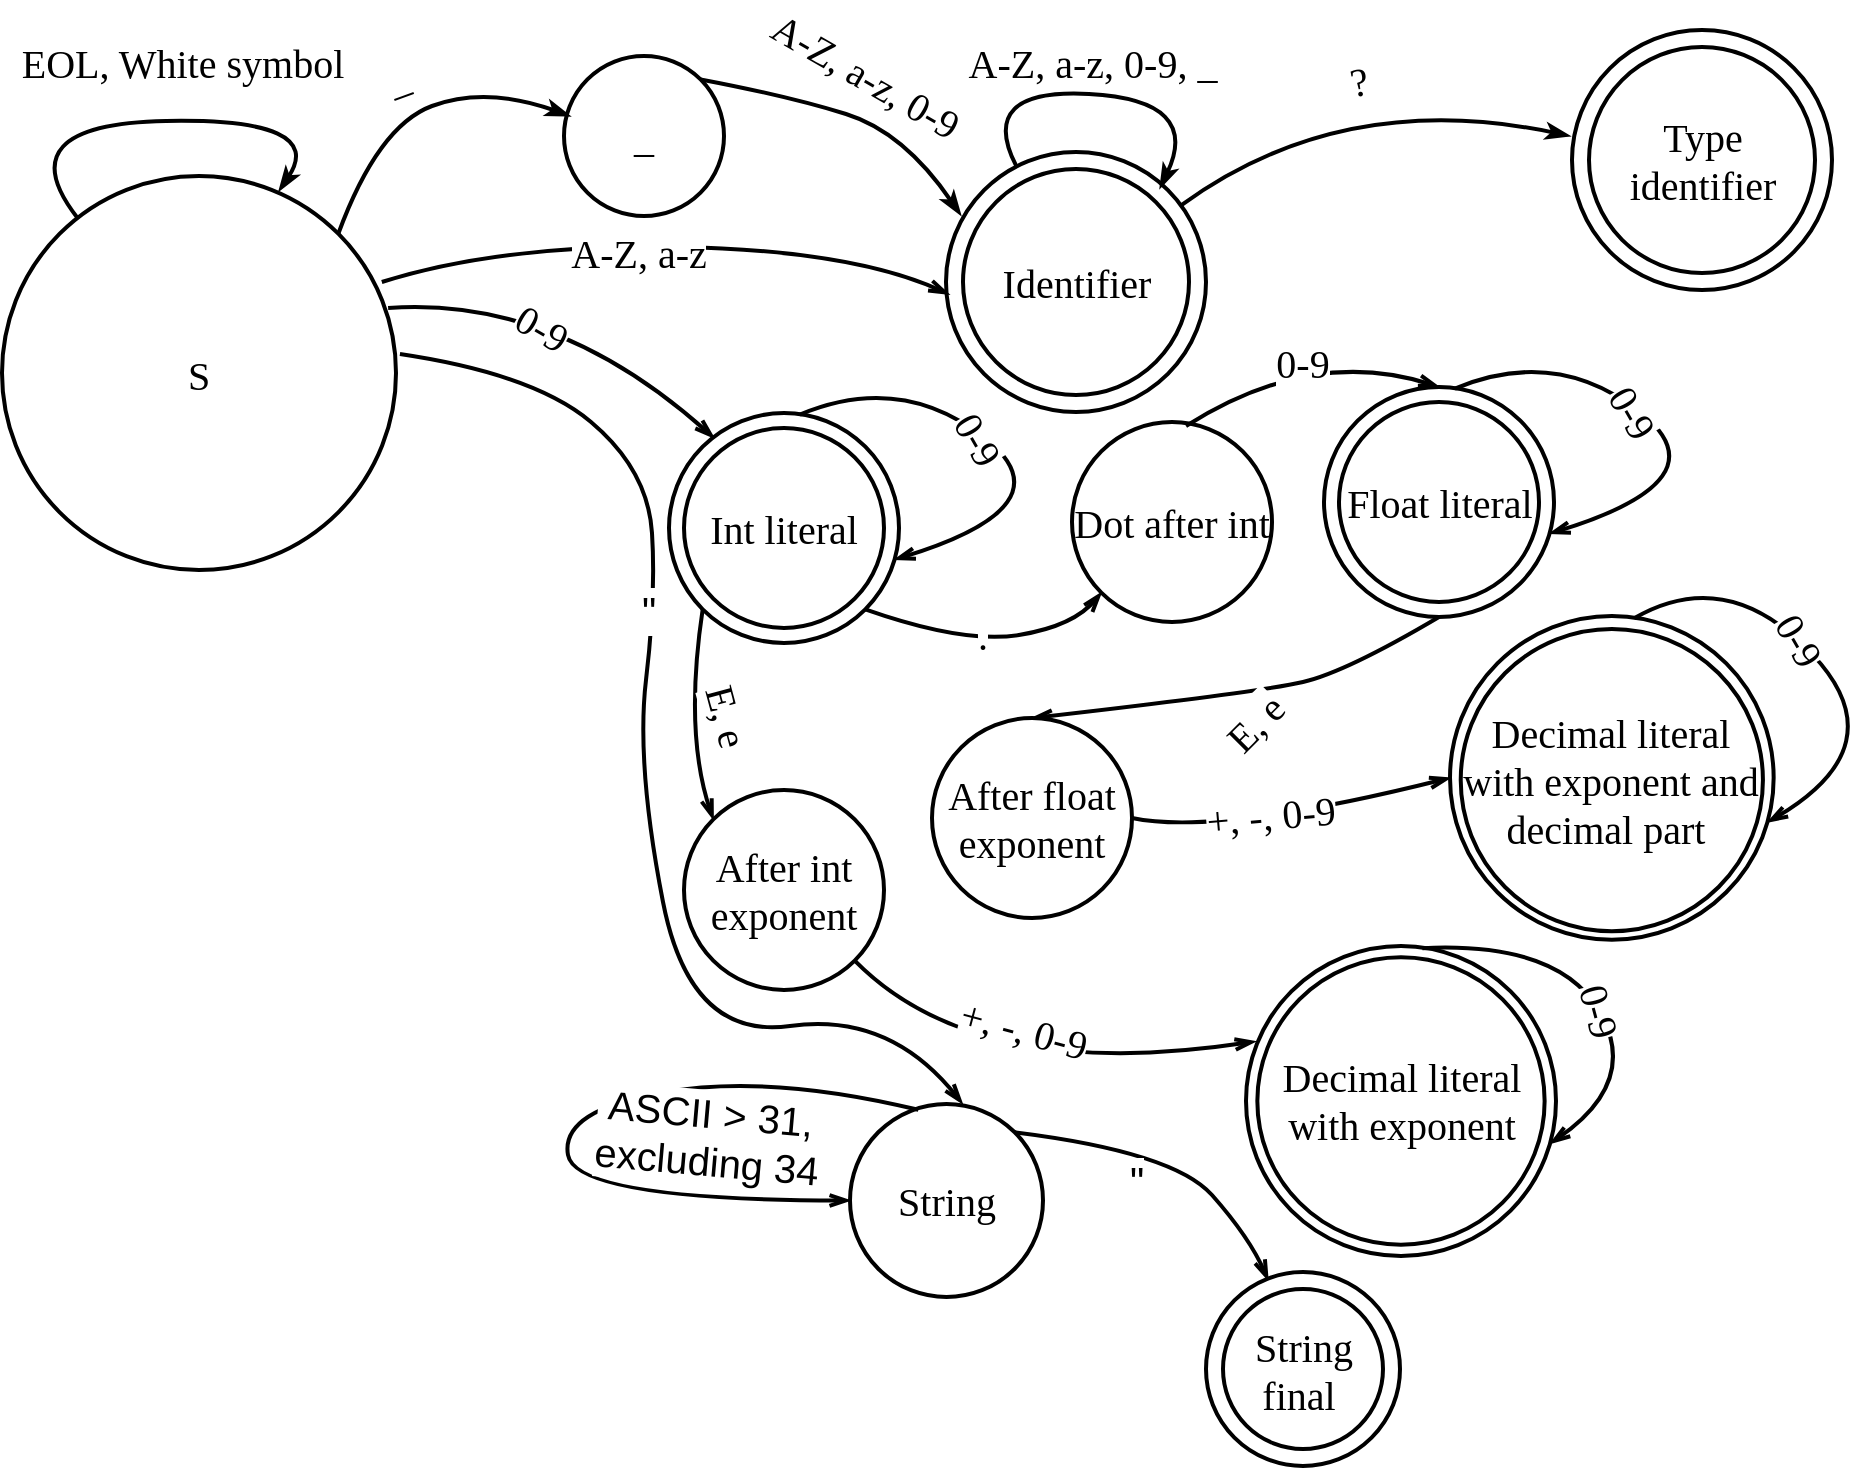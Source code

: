 <mxfile>
    <diagram id="laTX--b3g8E6JttoVayZ" name="Page-1">
        <mxGraphModel dx="1010" dy="908" grid="0" gridSize="10" guides="1" tooltips="1" connect="1" arrows="1" fold="1" page="0" pageScale="1" pageWidth="850" pageHeight="1100" math="0" shadow="0">
            <root>
                <mxCell id="0"/>
                <mxCell id="1" parent="0"/>
                <mxCell id="2" value="&lt;font face=&quot;Times New Roman&quot; style=&quot;font-size: 20px;&quot;&gt;S&lt;/font&gt;" style="ellipse;whiteSpace=wrap;html=1;aspect=fixed;strokeWidth=2;" parent="1" vertex="1">
                    <mxGeometry x="7" y="8" width="197" height="197" as="geometry"/>
                </mxCell>
                <mxCell id="3" value="&lt;font face=&quot;Times New Roman&quot; style=&quot;font-size: 20px;&quot;&gt;Identifikator&lt;/font&gt;" style="ellipse;whiteSpace=wrap;html=1;aspect=fixed;perimeterSpacing=0;strokeWidth=2;" parent="1" vertex="1">
                    <mxGeometry x="479" y="-4" width="130" height="130" as="geometry"/>
                </mxCell>
                <mxCell id="5" value="" style="curved=1;endArrow=classicThin;html=1;fontFamily=Times New Roman;fontSize=20;entryX=0.703;entryY=0.038;entryDx=0;entryDy=0;strokeWidth=2;entryPerimeter=0;endFill=1;" parent="1" source="2" target="2" edge="1">
                    <mxGeometry width="50" height="50" relative="1" as="geometry">
                        <mxPoint x="167" y="204" as="sourcePoint"/>
                        <mxPoint x="240" y="48" as="targetPoint"/>
                        <Array as="points">
                            <mxPoint x="8" y="-18"/>
                            <mxPoint x="170" y="-21"/>
                        </Array>
                    </mxGeometry>
                </mxCell>
                <mxCell id="6" value="EOL, White symbol" style="text;html=1;align=center;verticalAlign=middle;resizable=0;points=[];autosize=1;strokeColor=none;fillColor=none;fontSize=20;fontFamily=Times New Roman;" parent="1" vertex="1">
                    <mxGeometry x="7" y="-67" width="179" height="36" as="geometry"/>
                </mxCell>
                <mxCell id="8" value="_" style="ellipse;whiteSpace=wrap;html=1;aspect=fixed;strokeWidth=2;fontFamily=Times New Roman;fontSize=20;" parent="1" vertex="1">
                    <mxGeometry x="288" y="-52" width="80" height="80" as="geometry"/>
                </mxCell>
                <mxCell id="9" value="" style="curved=1;endArrow=classicThin;html=1;fontFamily=Times New Roman;fontSize=20;exitX=1;exitY=0;exitDx=0;exitDy=0;entryX=0.038;entryY=0.375;entryDx=0;entryDy=0;strokeWidth=2;entryPerimeter=0;endFill=1;" parent="1" source="2" target="8" edge="1">
                    <mxGeometry width="50" height="50" relative="1" as="geometry">
                        <mxPoint x="135.645" y="61.645" as="sourcePoint"/>
                        <mxPoint x="206.355" y="61.645" as="targetPoint"/>
                        <Array as="points">
                            <mxPoint x="195" y="-17"/>
                            <mxPoint x="249" y="-37"/>
                        </Array>
                    </mxGeometry>
                </mxCell>
                <mxCell id="11" value="_" style="edgeLabel;html=1;align=center;verticalAlign=middle;resizable=0;points=[];fontSize=20;fontFamily=Times New Roman;labelBorderColor=none;spacingTop=0;rotation=-20;" parent="9" vertex="1" connectable="0">
                    <mxGeometry x="-0.27" y="-1" relative="1" as="geometry">
                        <mxPoint x="7" y="-25" as="offset"/>
                    </mxGeometry>
                </mxCell>
                <mxCell id="12" value="" style="curved=1;endArrow=classicThin;html=1;fontFamily=Times New Roman;fontSize=20;exitX=1;exitY=0;exitDx=0;exitDy=0;entryX=0.057;entryY=0.243;entryDx=0;entryDy=0;strokeWidth=2;entryPerimeter=0;endFill=1;" parent="1" source="8" target="3" edge="1">
                    <mxGeometry width="50" height="50" relative="1" as="geometry">
                        <mxPoint x="185.15" y="46.85" as="sourcePoint"/>
                        <mxPoint x="308.68" y="-1.12" as="targetPoint"/>
                        <Array as="points">
                            <mxPoint x="400" y="-32"/>
                            <mxPoint x="458" y="-14"/>
                        </Array>
                    </mxGeometry>
                </mxCell>
                <mxCell id="13" value="A-Z, a-z, 0-9" style="edgeLabel;html=1;align=center;verticalAlign=middle;resizable=0;points=[];fontSize=20;fontFamily=Times New Roman;labelBorderColor=none;spacingTop=0;rotation=30;" parent="12" vertex="1" connectable="0">
                    <mxGeometry x="-0.27" y="-1" relative="1" as="geometry">
                        <mxPoint x="27" y="-16" as="offset"/>
                    </mxGeometry>
                </mxCell>
                <mxCell id="14" value="" style="curved=1;endArrow=classicThin;html=1;fontFamily=Times New Roman;fontSize=20;strokeWidth=2;endFill=1;" parent="1" source="3" edge="1">
                    <mxGeometry width="50" height="50" relative="1" as="geometry">
                        <mxPoint x="530.004" y="-41.284" as="sourcePoint"/>
                        <mxPoint x="586" y="14" as="targetPoint"/>
                        <Array as="points">
                            <mxPoint x="494" y="-36"/>
                            <mxPoint x="607" y="-30"/>
                        </Array>
                    </mxGeometry>
                </mxCell>
                <mxCell id="15" value="A-Z, a-z, 0-9, _" style="edgeLabel;html=1;align=center;verticalAlign=middle;resizable=0;points=[];fontSize=20;fontFamily=Times New Roman;labelBorderColor=none;spacingTop=0;rotation=0;" parent="14" vertex="1" connectable="0">
                    <mxGeometry x="-0.27" y="-1" relative="1" as="geometry">
                        <mxPoint x="27" y="-16" as="offset"/>
                    </mxGeometry>
                </mxCell>
                <mxCell id="16" value="" style="curved=1;endArrow=openThin;html=1;fontFamily=Times New Roman;fontSize=20;exitX=0.964;exitY=0.269;exitDx=0;exitDy=0;entryX=0.011;entryY=0.547;entryDx=0;entryDy=0;strokeWidth=2;exitPerimeter=0;entryPerimeter=0;endFill=0;" parent="1" source="2" target="3" edge="1">
                    <mxGeometry width="50" height="50" relative="1" as="geometry">
                        <mxPoint x="373.284" y="-18.284" as="sourcePoint"/>
                        <mxPoint x="496.41" y="37.59" as="targetPoint"/>
                        <Array as="points">
                            <mxPoint x="257" y="42"/>
                            <mxPoint x="432" y="45"/>
                        </Array>
                    </mxGeometry>
                </mxCell>
                <mxCell id="17" value="A-Z, a-z" style="edgeLabel;html=1;align=center;verticalAlign=middle;resizable=0;points=[];fontSize=20;fontFamily=Times New Roman;labelBorderColor=none;spacingTop=0;rotation=0;labelBackgroundColor=default;" parent="16" vertex="1" connectable="0">
                    <mxGeometry x="-0.27" y="-1" relative="1" as="geometry">
                        <mxPoint x="24" y="2" as="offset"/>
                    </mxGeometry>
                </mxCell>
                <mxCell id="18" value="&lt;span style=&quot;font-family: &amp;quot;Times New Roman&amp;quot;; font-size: 20px;&quot;&gt;Identifier&lt;/span&gt;" style="ellipse;whiteSpace=wrap;html=1;aspect=fixed;perimeterSpacing=0;strokeWidth=2;" parent="1" vertex="1">
                    <mxGeometry x="487.5" y="4.5" width="113" height="113" as="geometry"/>
                </mxCell>
                <mxCell id="21" value="" style="group" vertex="1" connectable="0" parent="1">
                    <mxGeometry x="792" y="-65" width="130" height="130" as="geometry"/>
                </mxCell>
                <mxCell id="20" value="&lt;font face=&quot;Times New Roman&quot; style=&quot;font-size: 20px;&quot;&gt;Identifikator&lt;/font&gt;" style="ellipse;whiteSpace=wrap;html=1;aspect=fixed;perimeterSpacing=0;strokeWidth=2;" vertex="1" parent="21">
                    <mxGeometry width="130" height="130" as="geometry"/>
                </mxCell>
                <mxCell id="19" value="&lt;span style=&quot;font-family: &amp;quot;Times New Roman&amp;quot;; font-size: 20px;&quot;&gt;Type identifier&lt;/span&gt;" style="ellipse;whiteSpace=wrap;html=1;aspect=fixed;perimeterSpacing=0;strokeWidth=2;" vertex="1" parent="21">
                    <mxGeometry x="8.5" y="8.5" width="113" height="113" as="geometry"/>
                </mxCell>
                <mxCell id="22" value="" style="curved=1;endArrow=classicThin;html=1;fontFamily=Times New Roman;fontSize=20;strokeWidth=2;endFill=1;" edge="1" parent="1" source="3">
                    <mxGeometry width="50" height="50" relative="1" as="geometry">
                        <mxPoint x="664" y="65" as="sourcePoint"/>
                        <mxPoint x="791" y="-12" as="targetPoint"/>
                        <Array as="points">
                            <mxPoint x="677" y="-36"/>
                        </Array>
                    </mxGeometry>
                </mxCell>
                <mxCell id="23" value="?" style="edgeLabel;html=1;align=center;verticalAlign=middle;resizable=0;points=[];fontSize=20;fontFamily=Times New Roman;labelBorderColor=none;spacingTop=0;rotation=-10;" vertex="1" connectable="0" parent="22">
                    <mxGeometry x="-0.27" y="-1" relative="1" as="geometry">
                        <mxPoint x="24" y="-17" as="offset"/>
                    </mxGeometry>
                </mxCell>
                <mxCell id="25" value="" style="curved=1;endArrow=openThin;html=1;fontFamily=Times New Roman;fontSize=20;exitX=0.98;exitY=0.335;exitDx=0;exitDy=0;strokeWidth=2;exitPerimeter=0;endFill=0;entryX=0.196;entryY=0.109;entryDx=0;entryDy=0;entryPerimeter=0;" edge="1" parent="1" source="2" target="30">
                    <mxGeometry width="50" height="50" relative="1" as="geometry">
                        <mxPoint x="204.004" y="79.117" as="sourcePoint"/>
                        <mxPoint x="363" y="148" as="targetPoint"/>
                        <Array as="points">
                            <mxPoint x="284" y="68"/>
                        </Array>
                    </mxGeometry>
                </mxCell>
                <mxCell id="26" value="0-9" style="edgeLabel;html=1;align=center;verticalAlign=middle;resizable=0;points=[];fontSize=20;fontFamily=Times New Roman;labelBorderColor=none;spacingTop=0;rotation=30;" vertex="1" connectable="0" parent="25">
                    <mxGeometry x="-0.27" y="-1" relative="1" as="geometry">
                        <mxPoint x="7" y="13" as="offset"/>
                    </mxGeometry>
                </mxCell>
                <mxCell id="31" value="" style="group" vertex="1" connectable="0" parent="1">
                    <mxGeometry x="340.5" y="126.5" width="115" height="115" as="geometry"/>
                </mxCell>
                <mxCell id="30" value="Int literal" style="ellipse;whiteSpace=wrap;html=1;aspect=fixed;strokeWidth=2;fontFamily=Times New Roman;fontSize=20;" vertex="1" parent="31">
                    <mxGeometry width="115" height="115" as="geometry"/>
                </mxCell>
                <mxCell id="27" value="Int literal" style="ellipse;whiteSpace=wrap;html=1;aspect=fixed;strokeWidth=2;fontFamily=Times New Roman;fontSize=20;" vertex="1" parent="31">
                    <mxGeometry x="7.5" y="7.5" width="100" height="100" as="geometry"/>
                </mxCell>
                <mxCell id="28" value="" style="curved=1;endArrow=openThin;html=1;fontFamily=Times New Roman;fontSize=20;exitX=0.569;exitY=0.007;exitDx=0;exitDy=0;strokeWidth=2;endFill=0;entryX=0.982;entryY=0.637;entryDx=0;entryDy=0;entryPerimeter=0;exitPerimeter=0;" edge="1" parent="31" source="30" target="30">
                    <mxGeometry width="50" height="50" relative="1" as="geometry">
                        <mxPoint x="210.06" y="83.995" as="sourcePoint"/>
                        <mxPoint x="367.6" y="99.8" as="targetPoint"/>
                        <Array as="points">
                            <mxPoint x="116.5" y="-20.5"/>
                            <mxPoint x="200.5" y="46.5"/>
                        </Array>
                    </mxGeometry>
                </mxCell>
                <mxCell id="29" value="0-9" style="edgeLabel;html=1;align=center;verticalAlign=middle;resizable=0;points=[];fontSize=20;fontFamily=Times New Roman;labelBorderColor=none;spacingTop=0;rotation=60;" vertex="1" connectable="0" parent="28">
                    <mxGeometry x="-0.27" y="-1" relative="1" as="geometry">
                        <mxPoint x="10" y="8" as="offset"/>
                    </mxGeometry>
                </mxCell>
                <mxCell id="32" value="" style="curved=1;endArrow=openThin;html=1;fontFamily=Times New Roman;fontSize=20;exitX=1;exitY=1;exitDx=0;exitDy=0;strokeWidth=2;endFill=0;entryX=0;entryY=1;entryDx=0;entryDy=0;" edge="1" parent="1" source="30" target="62">
                    <mxGeometry width="50" height="50" relative="1" as="geometry">
                        <mxPoint x="415.935" y="137.305" as="sourcePoint"/>
                        <mxPoint x="545" y="186" as="targetPoint"/>
                        <Array as="points">
                            <mxPoint x="488" y="242"/>
                            <mxPoint x="543" y="233"/>
                        </Array>
                    </mxGeometry>
                </mxCell>
                <mxCell id="33" value="." style="edgeLabel;html=1;align=center;verticalAlign=middle;resizable=0;points=[];fontSize=20;fontFamily=Times New Roman;labelBorderColor=none;spacingTop=0;rotation=0;" vertex="1" connectable="0" parent="32">
                    <mxGeometry x="-0.27" y="-1" relative="1" as="geometry">
                        <mxPoint x="14" y="-5" as="offset"/>
                    </mxGeometry>
                </mxCell>
                <mxCell id="34" value="" style="group" vertex="1" connectable="0" parent="1">
                    <mxGeometry x="668" y="113.5" width="115" height="115" as="geometry"/>
                </mxCell>
                <mxCell id="35" value="Int literal" style="ellipse;whiteSpace=wrap;html=1;aspect=fixed;strokeWidth=2;fontFamily=Times New Roman;fontSize=20;" vertex="1" parent="34">
                    <mxGeometry width="115" height="115" as="geometry"/>
                </mxCell>
                <mxCell id="36" value="Float literal" style="ellipse;whiteSpace=wrap;html=1;aspect=fixed;strokeWidth=2;fontFamily=Times New Roman;fontSize=20;" vertex="1" parent="34">
                    <mxGeometry x="7.5" y="7.5" width="100" height="100" as="geometry"/>
                </mxCell>
                <mxCell id="37" value="" style="curved=1;endArrow=openThin;html=1;fontFamily=Times New Roman;fontSize=20;exitX=0.569;exitY=0.007;exitDx=0;exitDy=0;strokeWidth=2;endFill=0;entryX=0.982;entryY=0.637;entryDx=0;entryDy=0;entryPerimeter=0;exitPerimeter=0;" edge="1" parent="34" source="35" target="35">
                    <mxGeometry width="50" height="50" relative="1" as="geometry">
                        <mxPoint x="210.06" y="83.995" as="sourcePoint"/>
                        <mxPoint x="367.6" y="99.8" as="targetPoint"/>
                        <Array as="points">
                            <mxPoint x="116.5" y="-20.5"/>
                            <mxPoint x="200.5" y="46.5"/>
                        </Array>
                    </mxGeometry>
                </mxCell>
                <mxCell id="38" value="0-9" style="edgeLabel;html=1;align=center;verticalAlign=middle;resizable=0;points=[];fontSize=20;fontFamily=Times New Roman;labelBorderColor=none;spacingTop=0;rotation=60;" vertex="1" connectable="0" parent="37">
                    <mxGeometry x="-0.27" y="-1" relative="1" as="geometry">
                        <mxPoint x="10" y="8" as="offset"/>
                    </mxGeometry>
                </mxCell>
                <mxCell id="42" value="" style="curved=1;endArrow=openThin;html=1;fontFamily=Times New Roman;fontSize=20;strokeWidth=2;endFill=0;entryX=0;entryY=0;entryDx=0;entryDy=0;exitX=0;exitY=1;exitDx=0;exitDy=0;" edge="1" parent="1" source="30" target="41">
                    <mxGeometry width="50" height="50" relative="1" as="geometry">
                        <mxPoint x="447" y="258" as="sourcePoint"/>
                        <mxPoint x="458.7" y="348.01" as="targetPoint"/>
                        <Array as="points">
                            <mxPoint x="348" y="287"/>
                        </Array>
                    </mxGeometry>
                </mxCell>
                <mxCell id="43" value="E, e" style="edgeLabel;html=1;align=center;verticalAlign=middle;resizable=0;points=[];fontSize=20;fontFamily=Times New Roman;labelBorderColor=none;spacingTop=0;rotation=75;" vertex="1" connectable="0" parent="42">
                    <mxGeometry x="-0.27" y="-1" relative="1" as="geometry">
                        <mxPoint x="20" y="14" as="offset"/>
                    </mxGeometry>
                </mxCell>
                <mxCell id="41" value="After int exponent" style="ellipse;whiteSpace=wrap;html=1;aspect=fixed;strokeWidth=2;fontFamily=Times New Roman;fontSize=20;" vertex="1" parent="1">
                    <mxGeometry x="348" y="315" width="100" height="100" as="geometry"/>
                </mxCell>
                <mxCell id="55" value="" style="curved=1;endArrow=openThin;html=1;fontFamily=Times New Roman;fontSize=20;strokeWidth=2;endFill=0;entryX=0;entryY=0.5;entryDx=0;entryDy=0;exitX=1;exitY=0.5;exitDx=0;exitDy=0;" edge="1" parent="1" source="61" target="50">
                    <mxGeometry width="50" height="50" relative="1" as="geometry">
                        <mxPoint x="555" y="315" as="sourcePoint"/>
                        <mxPoint x="558" y="468" as="targetPoint"/>
                        <Array as="points">
                            <mxPoint x="615" y="338"/>
                        </Array>
                    </mxGeometry>
                </mxCell>
                <mxCell id="56" value="+, -, 0-9" style="edgeLabel;html=1;align=center;verticalAlign=middle;resizable=0;points=[];fontSize=20;fontFamily=Times New Roman;labelBorderColor=none;spacingTop=0;rotation=-5;" vertex="1" connectable="0" parent="55">
                    <mxGeometry x="-0.27" y="-1" relative="1" as="geometry">
                        <mxPoint x="10" y="-8" as="offset"/>
                    </mxGeometry>
                </mxCell>
                <mxCell id="57" value="" style="curved=1;endArrow=openThin;html=1;fontFamily=Times New Roman;fontSize=20;strokeWidth=2;endFill=0;exitX=1;exitY=1;exitDx=0;exitDy=0;entryX=0.03;entryY=0.308;entryDx=0;entryDy=0;entryPerimeter=0;" edge="1" parent="1" source="41" target="45">
                    <mxGeometry width="50" height="50" relative="1" as="geometry">
                        <mxPoint x="579" y="340" as="sourcePoint"/>
                        <mxPoint x="675" y="439" as="targetPoint"/>
                        <Array as="points">
                            <mxPoint x="494" y="462"/>
                        </Array>
                    </mxGeometry>
                </mxCell>
                <mxCell id="58" value="+, -, 0-9" style="edgeLabel;html=1;align=center;verticalAlign=middle;resizable=0;points=[];fontSize=20;fontFamily=Times New Roman;labelBorderColor=none;spacingTop=0;rotation=15;" vertex="1" connectable="0" parent="57">
                    <mxGeometry x="-0.27" y="-1" relative="1" as="geometry">
                        <mxPoint x="27" y="-27" as="offset"/>
                    </mxGeometry>
                </mxCell>
                <mxCell id="59" value="" style="curved=1;endArrow=openThin;html=1;fontFamily=Times New Roman;fontSize=20;strokeWidth=2;endFill=0;exitX=0.5;exitY=1;exitDx=0;exitDy=0;entryX=0.5;entryY=0;entryDx=0;entryDy=0;" edge="1" parent="1" source="35" target="61">
                    <mxGeometry width="50" height="50" relative="1" as="geometry">
                        <mxPoint x="408" y="251.5" as="sourcePoint"/>
                        <mxPoint x="529" y="291" as="targetPoint"/>
                        <Array as="points">
                            <mxPoint x="679" y="256"/>
                            <mxPoint x="636" y="266"/>
                        </Array>
                    </mxGeometry>
                </mxCell>
                <mxCell id="60" value="E, e" style="edgeLabel;html=1;align=center;verticalAlign=middle;resizable=0;points=[];fontSize=20;fontFamily=Times New Roman;labelBorderColor=none;spacingTop=0;rotation=-45;" vertex="1" connectable="0" parent="59">
                    <mxGeometry x="-0.27" y="-1" relative="1" as="geometry">
                        <mxPoint x="-23" y="21" as="offset"/>
                    </mxGeometry>
                </mxCell>
                <mxCell id="61" value="After float exponent" style="ellipse;whiteSpace=wrap;html=1;aspect=fixed;strokeWidth=2;fontFamily=Times New Roman;fontSize=20;" vertex="1" parent="1">
                    <mxGeometry x="472" y="279" width="100" height="100" as="geometry"/>
                </mxCell>
                <mxCell id="62" value="Dot after int" style="ellipse;whiteSpace=wrap;html=1;aspect=fixed;strokeWidth=2;fontFamily=Times New Roman;fontSize=20;" vertex="1" parent="1">
                    <mxGeometry x="542" y="131" width="100" height="100" as="geometry"/>
                </mxCell>
                <mxCell id="66" value="" style="curved=1;endArrow=openThin;html=1;fontFamily=Times New Roman;fontSize=20;exitX=0.57;exitY=0.02;exitDx=0;exitDy=0;strokeWidth=2;endFill=0;entryX=0.5;entryY=0;entryDx=0;entryDy=0;exitPerimeter=0;" edge="1" parent="1" source="62" target="35">
                    <mxGeometry width="50" height="50" relative="1" as="geometry">
                        <mxPoint x="448.659" y="234.659" as="sourcePoint"/>
                        <mxPoint x="566.645" y="226.355" as="targetPoint"/>
                        <Array as="points">
                            <mxPoint x="662" y="93"/>
                        </Array>
                    </mxGeometry>
                </mxCell>
                <mxCell id="67" value="0-9" style="edgeLabel;html=1;align=center;verticalAlign=middle;resizable=0;points=[];fontSize=20;fontFamily=Times New Roman;labelBorderColor=none;spacingTop=0;rotation=0;" vertex="1" connectable="0" parent="66">
                    <mxGeometry x="-0.27" y="-1" relative="1" as="geometry">
                        <mxPoint x="14" y="-5" as="offset"/>
                    </mxGeometry>
                </mxCell>
                <mxCell id="45" value="Int literal" style="ellipse;whiteSpace=wrap;html=1;aspect=fixed;strokeWidth=2;fontFamily=Times New Roman;fontSize=20;" vertex="1" parent="1">
                    <mxGeometry x="629" y="393" width="155" height="155" as="geometry"/>
                </mxCell>
                <mxCell id="46" value="&lt;font style=&quot;font-size: 20px;&quot;&gt;Decimal literal with exponent&lt;/font&gt;" style="ellipse;whiteSpace=wrap;html=1;aspect=fixed;strokeWidth=2;fontFamily=Times New Roman;fontSize=20;" vertex="1" parent="1">
                    <mxGeometry x="634.67" y="398.67" width="143.65" height="143.65" as="geometry"/>
                </mxCell>
                <mxCell id="47" value="" style="curved=1;endArrow=openThin;html=1;fontFamily=Times New Roman;fontSize=20;exitX=0.569;exitY=0.007;exitDx=0;exitDy=0;strokeWidth=2;endFill=0;entryX=0.982;entryY=0.637;entryDx=0;entryDy=0;entryPerimeter=0;exitPerimeter=0;" edge="1" parent="1" source="45" target="45">
                    <mxGeometry width="50" height="50" relative="1" as="geometry">
                        <mxPoint x="893.939" y="514.333" as="sourcePoint"/>
                        <mxPoint x="1076.137" y="533.024" as="targetPoint"/>
                        <Array as="points">
                            <mxPoint x="785.735" y="390.757"/>
                            <mxPoint x="826" y="461"/>
                        </Array>
                    </mxGeometry>
                </mxCell>
                <mxCell id="48" value="0-9" style="edgeLabel;html=1;align=center;verticalAlign=middle;resizable=0;points=[];fontSize=20;fontFamily=Times New Roman;labelBorderColor=none;spacingTop=0;rotation=75;" vertex="1" connectable="0" parent="47">
                    <mxGeometry x="-0.27" y="-1" relative="1" as="geometry">
                        <mxPoint x="19" y="28" as="offset"/>
                    </mxGeometry>
                </mxCell>
                <mxCell id="54" value="" style="group" vertex="1" connectable="0" parent="1">
                    <mxGeometry x="731" y="228" width="161.83" height="164.12" as="geometry"/>
                </mxCell>
                <mxCell id="50" value="Int literal" style="ellipse;whiteSpace=wrap;html=1;aspect=fixed;strokeWidth=2;fontFamily=Times New Roman;fontSize=20;" vertex="1" parent="54">
                    <mxGeometry width="161.83" height="161.83" as="geometry"/>
                </mxCell>
                <mxCell id="52" value="" style="curved=1;endArrow=openThin;html=1;fontFamily=Times New Roman;fontSize=20;exitX=0.569;exitY=0.007;exitDx=0;exitDy=0;strokeWidth=2;endFill=0;entryX=0.982;entryY=0.637;entryDx=0;entryDy=0;entryPerimeter=0;exitPerimeter=0;" edge="1" parent="54" source="50" target="50">
                    <mxGeometry width="50" height="50" relative="1" as="geometry">
                        <mxPoint x="289.779" y="127.512" as="sourcePoint"/>
                        <mxPoint x="507.106" y="151.505" as="targetPoint"/>
                        <Array as="points">
                            <mxPoint x="139" y="-26"/>
                            <mxPoint x="224" y="65"/>
                        </Array>
                    </mxGeometry>
                </mxCell>
                <mxCell id="53" value="0-9" style="edgeLabel;html=1;align=center;verticalAlign=middle;resizable=0;points=[];fontSize=20;fontFamily=Times New Roman;labelBorderColor=none;spacingTop=0;rotation=60;" vertex="1" connectable="0" parent="52">
                    <mxGeometry x="-0.27" y="-1" relative="1" as="geometry">
                        <mxPoint x="10" y="8" as="offset"/>
                    </mxGeometry>
                </mxCell>
                <mxCell id="51" value="Decimal literal&lt;br&gt;with exponent and decimal part&amp;nbsp;" style="ellipse;whiteSpace=wrap;html=1;aspect=fixed;strokeWidth=2;fontFamily=Times New Roman;fontSize=20;" vertex="1" parent="54">
                    <mxGeometry x="5.36" y="6.5" width="151.11" height="151.11" as="geometry"/>
                </mxCell>
                <mxCell id="68" value="String" style="ellipse;whiteSpace=wrap;html=1;aspect=fixed;strokeWidth=2;fontFamily=Times New Roman;fontSize=20;" vertex="1" parent="1">
                    <mxGeometry x="431" y="472" width="96.5" height="96.5" as="geometry"/>
                </mxCell>
                <mxCell id="69" value="" style="curved=1;endArrow=openThin;html=1;fontFamily=Times New Roman;fontSize=20;exitX=1.01;exitY=0.452;exitDx=0;exitDy=0;strokeWidth=2;exitPerimeter=0;endFill=0;entryX=0.582;entryY=-0.002;entryDx=0;entryDy=0;entryPerimeter=0;" edge="1" parent="1" source="2" target="68">
                    <mxGeometry width="50" height="50" relative="1" as="geometry">
                        <mxPoint x="210.06" y="83.995" as="sourcePoint"/>
                        <mxPoint x="298" y="191" as="targetPoint"/>
                        <Array as="points">
                            <mxPoint x="273" y="107"/>
                            <mxPoint x="330" y="155"/>
                            <mxPoint x="334" y="218"/>
                            <mxPoint x="324" y="302"/>
                            <mxPoint x="351" y="440"/>
                            <mxPoint x="451" y="426"/>
                        </Array>
                    </mxGeometry>
                </mxCell>
                <mxCell id="72" value="&quot;" style="edgeLabel;html=1;align=center;verticalAlign=middle;resizable=0;points=[];fontSize=20;" vertex="1" connectable="0" parent="69">
                    <mxGeometry x="-0.244" y="-13" relative="1" as="geometry">
                        <mxPoint x="11" y="-9" as="offset"/>
                    </mxGeometry>
                </mxCell>
                <mxCell id="73" value="" style="curved=1;endArrow=openThin;html=1;fontFamily=Times New Roman;fontSize=20;exitX=0.354;exitY=0.03;exitDx=0;exitDy=0;strokeWidth=2;endFill=0;entryX=0;entryY=0.5;entryDx=0;entryDy=0;exitPerimeter=0;" edge="1" parent="1" source="68" target="68">
                    <mxGeometry width="50" height="50" relative="1" as="geometry">
                        <mxPoint x="211.242" y="143.095" as="sourcePoint"/>
                        <mxPoint x="256" y="351" as="targetPoint"/>
                        <Array as="points">
                            <mxPoint x="391" y="457"/>
                            <mxPoint x="286" y="475"/>
                            <mxPoint x="294" y="520"/>
                        </Array>
                    </mxGeometry>
                </mxCell>
                <mxCell id="74" value="ASCII &amp;gt; 31, &lt;br&gt;excluding 34" style="edgeLabel;html=1;align=center;verticalAlign=middle;resizable=0;points=[];fontSize=20;rotation=5;" vertex="1" connectable="0" parent="73">
                    <mxGeometry x="-0.244" y="-13" relative="1" as="geometry">
                        <mxPoint x="32" y="33" as="offset"/>
                    </mxGeometry>
                </mxCell>
                <mxCell id="77" value="" style="curved=1;endArrow=openThin;html=1;fontFamily=Times New Roman;fontSize=20;exitX=1;exitY=0;exitDx=0;exitDy=0;strokeWidth=2;endFill=0;entryX=0.32;entryY=0.042;entryDx=0;entryDy=0;entryPerimeter=0;" edge="1" parent="1" source="68" target="80">
                    <mxGeometry width="50" height="50" relative="1" as="geometry">
                        <mxPoint x="211.242" y="143.095" as="sourcePoint"/>
                        <mxPoint x="139.618" y="251.632" as="targetPoint"/>
                        <Array as="points">
                            <mxPoint x="593" y="496"/>
                            <mxPoint x="631" y="539"/>
                        </Array>
                    </mxGeometry>
                </mxCell>
                <mxCell id="78" value="&quot;" style="edgeLabel;html=1;align=center;verticalAlign=middle;resizable=0;points=[];fontSize=20;" vertex="1" connectable="0" parent="77">
                    <mxGeometry x="-0.244" y="-13" relative="1" as="geometry">
                        <mxPoint x="2" y="3" as="offset"/>
                    </mxGeometry>
                </mxCell>
                <mxCell id="81" value="" style="group" vertex="1" connectable="0" parent="1">
                    <mxGeometry x="609" y="556" width="97" height="97" as="geometry"/>
                </mxCell>
                <mxCell id="80" value="String final&amp;nbsp;" style="ellipse;whiteSpace=wrap;html=1;aspect=fixed;strokeWidth=2;fontFamily=Times New Roman;fontSize=20;" vertex="1" parent="81">
                    <mxGeometry width="97" height="97" as="geometry"/>
                </mxCell>
                <mxCell id="76" value="String final&amp;nbsp;" style="ellipse;whiteSpace=wrap;html=1;aspect=fixed;strokeWidth=2;fontFamily=Times New Roman;fontSize=20;" vertex="1" parent="81">
                    <mxGeometry x="8.5" y="8.5" width="80" height="80" as="geometry"/>
                </mxCell>
            </root>
        </mxGraphModel>
    </diagram>
</mxfile>